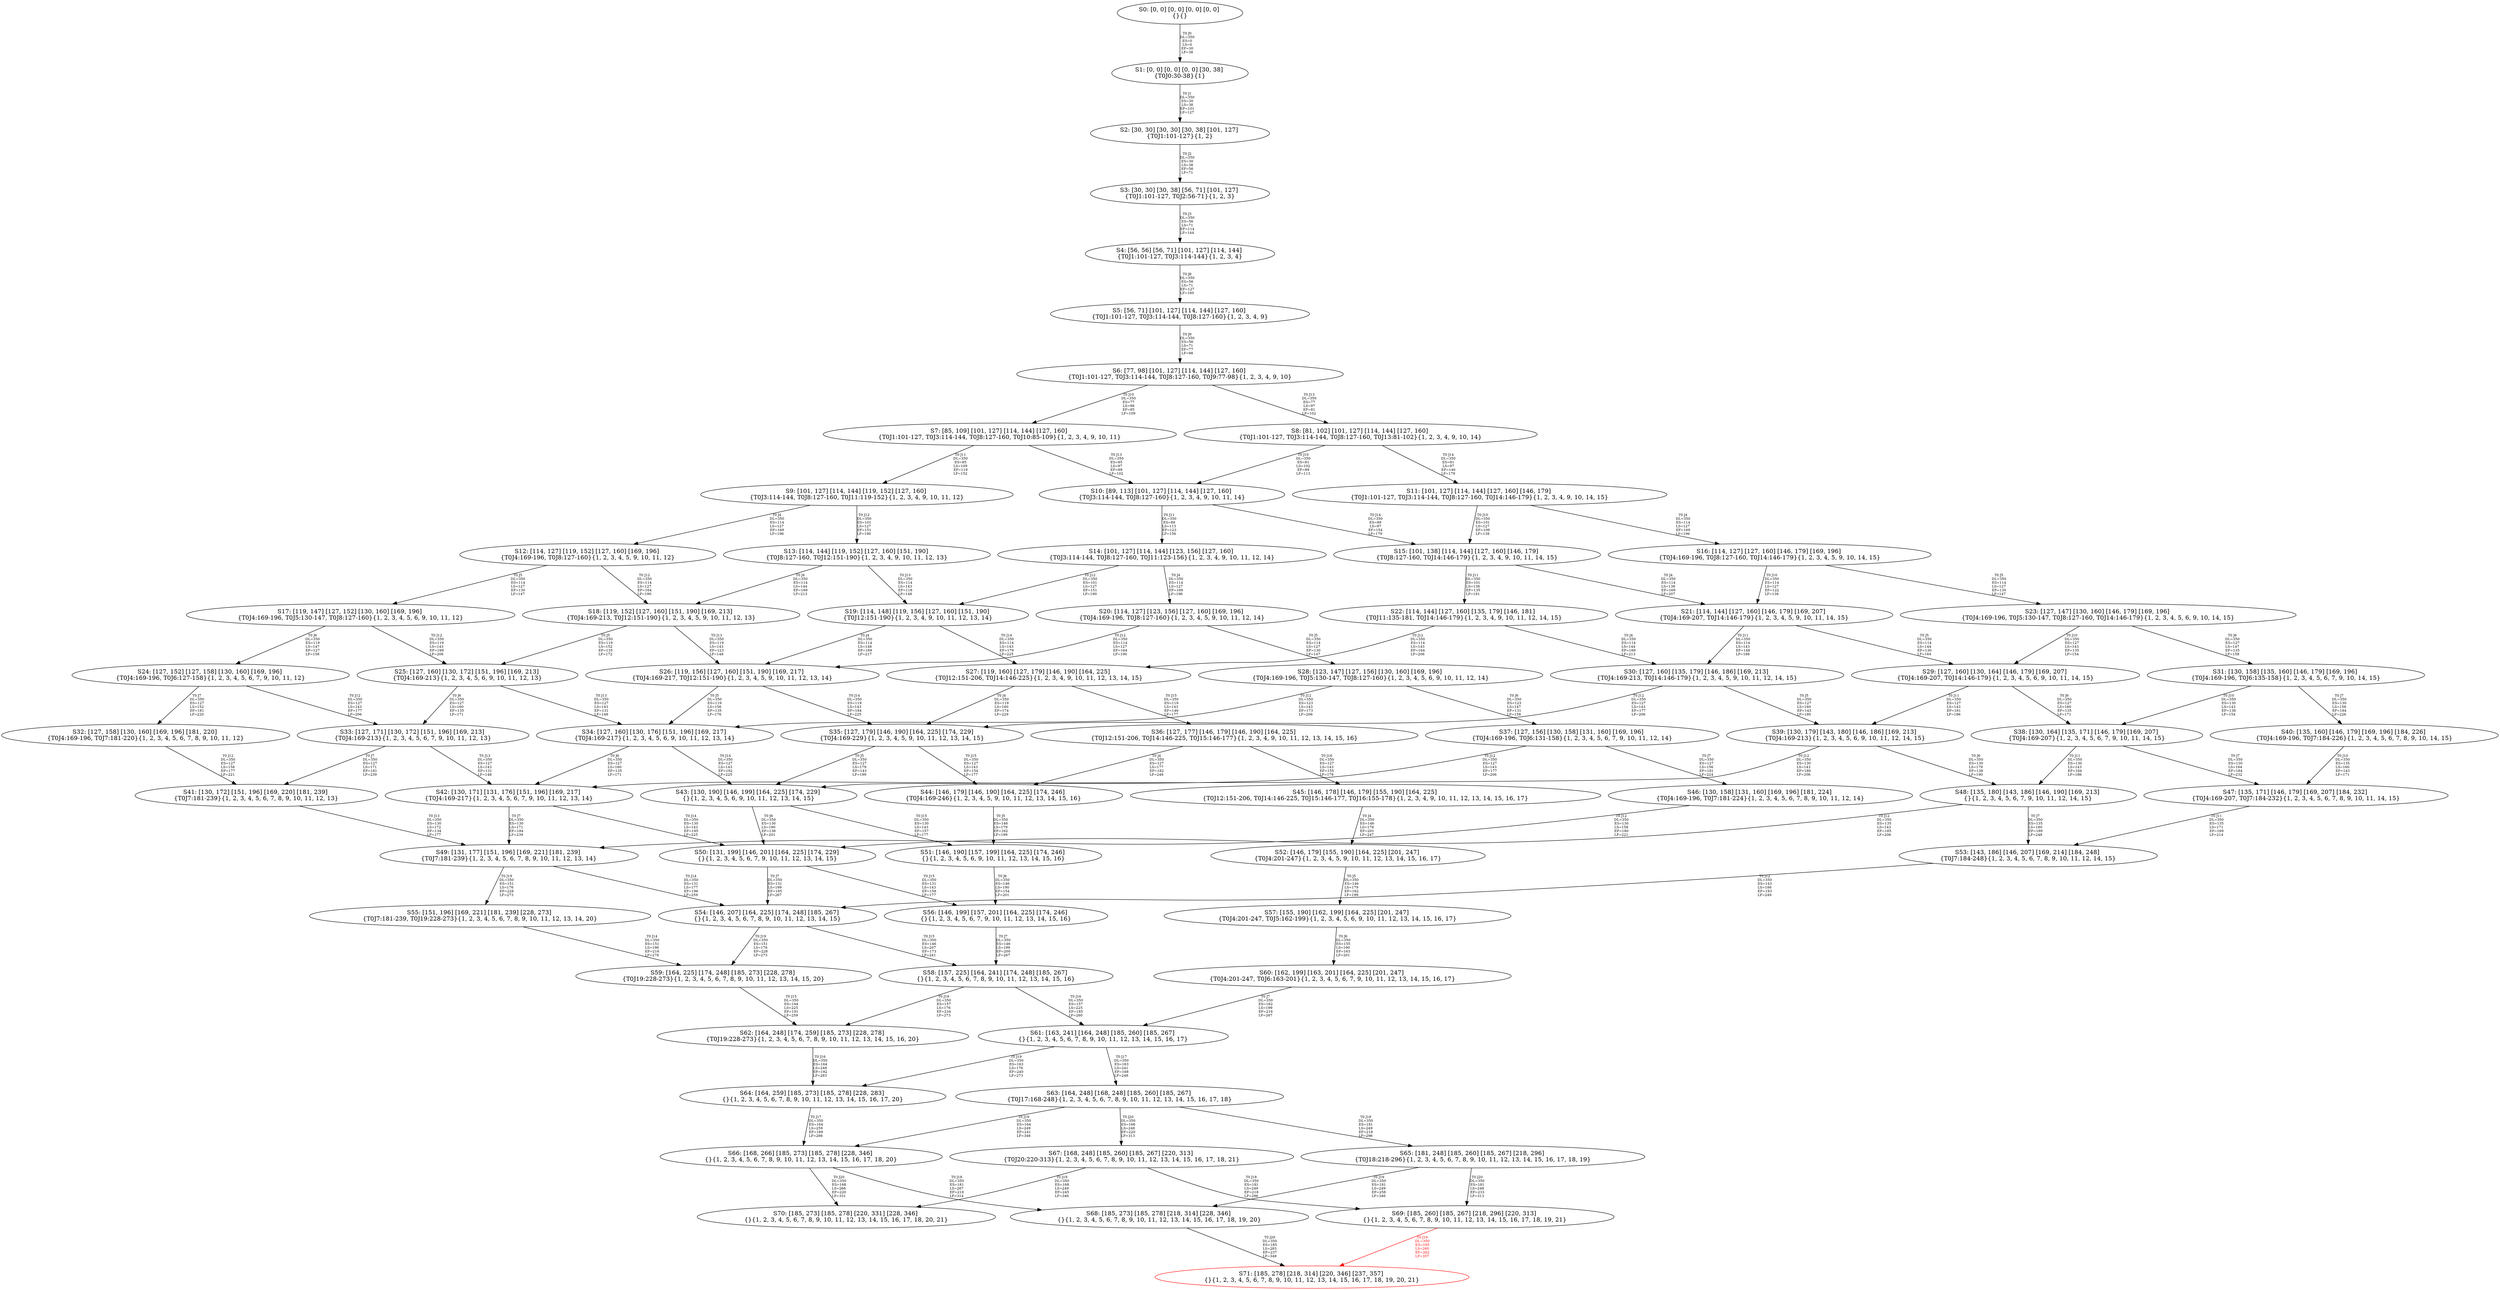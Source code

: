 digraph {
	S0[label="S0: [0, 0] [0, 0] [0, 0] [0, 0] \n{}{}"];
	S1[label="S1: [0, 0] [0, 0] [0, 0] [30, 38] \n{T0J0:30-38}{1}"];
	S2[label="S2: [30, 30] [30, 30] [30, 38] [101, 127] \n{T0J1:101-127}{1, 2}"];
	S3[label="S3: [30, 30] [30, 38] [56, 71] [101, 127] \n{T0J1:101-127, T0J2:56-71}{1, 2, 3}"];
	S4[label="S4: [56, 56] [56, 71] [101, 127] [114, 144] \n{T0J1:101-127, T0J3:114-144}{1, 2, 3, 4}"];
	S5[label="S5: [56, 71] [101, 127] [114, 144] [127, 160] \n{T0J1:101-127, T0J3:114-144, T0J8:127-160}{1, 2, 3, 4, 9}"];
	S6[label="S6: [77, 98] [101, 127] [114, 144] [127, 160] \n{T0J1:101-127, T0J3:114-144, T0J8:127-160, T0J9:77-98}{1, 2, 3, 4, 9, 10}"];
	S7[label="S7: [85, 109] [101, 127] [114, 144] [127, 160] \n{T0J1:101-127, T0J3:114-144, T0J8:127-160, T0J10:85-109}{1, 2, 3, 4, 9, 10, 11}"];
	S8[label="S8: [81, 102] [101, 127] [114, 144] [127, 160] \n{T0J1:101-127, T0J3:114-144, T0J8:127-160, T0J13:81-102}{1, 2, 3, 4, 9, 10, 14}"];
	S9[label="S9: [101, 127] [114, 144] [119, 152] [127, 160] \n{T0J3:114-144, T0J8:127-160, T0J11:119-152}{1, 2, 3, 4, 9, 10, 11, 12}"];
	S10[label="S10: [89, 113] [101, 127] [114, 144] [127, 160] \n{T0J3:114-144, T0J8:127-160}{1, 2, 3, 4, 9, 10, 11, 14}"];
	S11[label="S11: [101, 127] [114, 144] [127, 160] [146, 179] \n{T0J1:101-127, T0J3:114-144, T0J8:127-160, T0J14:146-179}{1, 2, 3, 4, 9, 10, 14, 15}"];
	S12[label="S12: [114, 127] [119, 152] [127, 160] [169, 196] \n{T0J4:169-196, T0J8:127-160}{1, 2, 3, 4, 5, 9, 10, 11, 12}"];
	S13[label="S13: [114, 144] [119, 152] [127, 160] [151, 190] \n{T0J8:127-160, T0J12:151-190}{1, 2, 3, 4, 9, 10, 11, 12, 13}"];
	S14[label="S14: [101, 127] [114, 144] [123, 156] [127, 160] \n{T0J3:114-144, T0J8:127-160, T0J11:123-156}{1, 2, 3, 4, 9, 10, 11, 12, 14}"];
	S15[label="S15: [101, 138] [114, 144] [127, 160] [146, 179] \n{T0J8:127-160, T0J14:146-179}{1, 2, 3, 4, 9, 10, 11, 14, 15}"];
	S16[label="S16: [114, 127] [127, 160] [146, 179] [169, 196] \n{T0J4:169-196, T0J8:127-160, T0J14:146-179}{1, 2, 3, 4, 5, 9, 10, 14, 15}"];
	S17[label="S17: [119, 147] [127, 152] [130, 160] [169, 196] \n{T0J4:169-196, T0J5:130-147, T0J8:127-160}{1, 2, 3, 4, 5, 6, 9, 10, 11, 12}"];
	S18[label="S18: [119, 152] [127, 160] [151, 190] [169, 213] \n{T0J4:169-213, T0J12:151-190}{1, 2, 3, 4, 5, 9, 10, 11, 12, 13}"];
	S19[label="S19: [114, 148] [119, 156] [127, 160] [151, 190] \n{T0J12:151-190}{1, 2, 3, 4, 9, 10, 11, 12, 13, 14}"];
	S20[label="S20: [114, 127] [123, 156] [127, 160] [169, 196] \n{T0J4:169-196, T0J8:127-160}{1, 2, 3, 4, 5, 9, 10, 11, 12, 14}"];
	S21[label="S21: [114, 144] [127, 160] [146, 179] [169, 207] \n{T0J4:169-207, T0J14:146-179}{1, 2, 3, 4, 5, 9, 10, 11, 14, 15}"];
	S22[label="S22: [114, 144] [127, 160] [135, 179] [146, 181] \n{T0J11:135-181, T0J14:146-179}{1, 2, 3, 4, 9, 10, 11, 12, 14, 15}"];
	S23[label="S23: [127, 147] [130, 160] [146, 179] [169, 196] \n{T0J4:169-196, T0J5:130-147, T0J8:127-160, T0J14:146-179}{1, 2, 3, 4, 5, 6, 9, 10, 14, 15}"];
	S24[label="S24: [127, 152] [127, 158] [130, 160] [169, 196] \n{T0J4:169-196, T0J6:127-158}{1, 2, 3, 4, 5, 6, 7, 9, 10, 11, 12}"];
	S25[label="S25: [127, 160] [130, 172] [151, 196] [169, 213] \n{T0J4:169-213}{1, 2, 3, 4, 5, 6, 9, 10, 11, 12, 13}"];
	S26[label="S26: [119, 156] [127, 160] [151, 190] [169, 217] \n{T0J4:169-217, T0J12:151-190}{1, 2, 3, 4, 5, 9, 10, 11, 12, 13, 14}"];
	S27[label="S27: [119, 160] [127, 179] [146, 190] [164, 225] \n{T0J12:151-206, T0J14:146-225}{1, 2, 3, 4, 9, 10, 11, 12, 13, 14, 15}"];
	S28[label="S28: [123, 147] [127, 156] [130, 160] [169, 196] \n{T0J4:169-196, T0J5:130-147, T0J8:127-160}{1, 2, 3, 4, 5, 6, 9, 10, 11, 12, 14}"];
	S29[label="S29: [127, 160] [130, 164] [146, 179] [169, 207] \n{T0J4:169-207, T0J14:146-179}{1, 2, 3, 4, 5, 6, 9, 10, 11, 14, 15}"];
	S30[label="S30: [127, 160] [135, 179] [146, 186] [169, 213] \n{T0J4:169-213, T0J14:146-179}{1, 2, 3, 4, 5, 9, 10, 11, 12, 14, 15}"];
	S31[label="S31: [130, 158] [135, 160] [146, 179] [169, 196] \n{T0J4:169-196, T0J6:135-158}{1, 2, 3, 4, 5, 6, 7, 9, 10, 14, 15}"];
	S32[label="S32: [127, 158] [130, 160] [169, 196] [181, 220] \n{T0J4:169-196, T0J7:181-220}{1, 2, 3, 4, 5, 6, 7, 8, 9, 10, 11, 12}"];
	S33[label="S33: [127, 171] [130, 172] [151, 196] [169, 213] \n{T0J4:169-213}{1, 2, 3, 4, 5, 6, 7, 9, 10, 11, 12, 13}"];
	S34[label="S34: [127, 160] [130, 176] [151, 196] [169, 217] \n{T0J4:169-217}{1, 2, 3, 4, 5, 6, 9, 10, 11, 12, 13, 14}"];
	S35[label="S35: [127, 179] [146, 190] [164, 225] [174, 229] \n{T0J4:169-229}{1, 2, 3, 4, 5, 9, 10, 11, 12, 13, 14, 15}"];
	S36[label="S36: [127, 177] [146, 179] [146, 190] [164, 225] \n{T0J12:151-206, T0J14:146-225, T0J15:146-177}{1, 2, 3, 4, 9, 10, 11, 12, 13, 14, 15, 16}"];
	S37[label="S37: [127, 156] [130, 158] [131, 160] [169, 196] \n{T0J4:169-196, T0J6:131-158}{1, 2, 3, 4, 5, 6, 7, 9, 10, 11, 12, 14}"];
	S38[label="S38: [130, 164] [135, 171] [146, 179] [169, 207] \n{T0J4:169-207}{1, 2, 3, 4, 5, 6, 7, 9, 10, 11, 14, 15}"];
	S39[label="S39: [130, 179] [143, 180] [146, 186] [169, 213] \n{T0J4:169-213}{1, 2, 3, 4, 5, 6, 9, 10, 11, 12, 14, 15}"];
	S40[label="S40: [135, 160] [146, 179] [169, 196] [184, 226] \n{T0J4:169-196, T0J7:184-226}{1, 2, 3, 4, 5, 6, 7, 8, 9, 10, 14, 15}"];
	S41[label="S41: [130, 172] [151, 196] [169, 220] [181, 239] \n{T0J7:181-239}{1, 2, 3, 4, 5, 6, 7, 8, 9, 10, 11, 12, 13}"];
	S42[label="S42: [130, 171] [131, 176] [151, 196] [169, 217] \n{T0J4:169-217}{1, 2, 3, 4, 5, 6, 7, 9, 10, 11, 12, 13, 14}"];
	S43[label="S43: [130, 190] [146, 199] [164, 225] [174, 229] \n{}{1, 2, 3, 4, 5, 6, 9, 10, 11, 12, 13, 14, 15}"];
	S44[label="S44: [146, 179] [146, 190] [164, 225] [174, 246] \n{T0J4:169-246}{1, 2, 3, 4, 5, 9, 10, 11, 12, 13, 14, 15, 16}"];
	S45[label="S45: [146, 178] [146, 179] [155, 190] [164, 225] \n{T0J12:151-206, T0J14:146-225, T0J15:146-177, T0J16:155-178}{1, 2, 3, 4, 9, 10, 11, 12, 13, 14, 15, 16, 17}"];
	S46[label="S46: [130, 158] [131, 160] [169, 196] [181, 224] \n{T0J4:169-196, T0J7:181-224}{1, 2, 3, 4, 5, 6, 7, 8, 9, 10, 11, 12, 14}"];
	S47[label="S47: [135, 171] [146, 179] [169, 207] [184, 232] \n{T0J4:169-207, T0J7:184-232}{1, 2, 3, 4, 5, 6, 7, 8, 9, 10, 11, 14, 15}"];
	S48[label="S48: [135, 180] [143, 186] [146, 190] [169, 213] \n{}{1, 2, 3, 4, 5, 6, 7, 9, 10, 11, 12, 14, 15}"];
	S49[label="S49: [131, 177] [151, 196] [169, 221] [181, 239] \n{T0J7:181-239}{1, 2, 3, 4, 5, 6, 7, 8, 9, 10, 11, 12, 13, 14}"];
	S50[label="S50: [131, 199] [146, 201] [164, 225] [174, 229] \n{}{1, 2, 3, 4, 5, 6, 7, 9, 10, 11, 12, 13, 14, 15}"];
	S51[label="S51: [146, 190] [157, 199] [164, 225] [174, 246] \n{}{1, 2, 3, 4, 5, 6, 9, 10, 11, 12, 13, 14, 15, 16}"];
	S52[label="S52: [146, 179] [155, 190] [164, 225] [201, 247] \n{T0J4:201-247}{1, 2, 3, 4, 5, 9, 10, 11, 12, 13, 14, 15, 16, 17}"];
	S53[label="S53: [143, 186] [146, 207] [169, 214] [184, 248] \n{T0J7:184-248}{1, 2, 3, 4, 5, 6, 7, 8, 9, 10, 11, 12, 14, 15}"];
	S54[label="S54: [146, 207] [164, 225] [174, 248] [185, 267] \n{}{1, 2, 3, 4, 5, 6, 7, 8, 9, 10, 11, 12, 13, 14, 15}"];
	S55[label="S55: [151, 196] [169, 221] [181, 239] [228, 273] \n{T0J7:181-239, T0J19:228-273}{1, 2, 3, 4, 5, 6, 7, 8, 9, 10, 11, 12, 13, 14, 20}"];
	S56[label="S56: [146, 199] [157, 201] [164, 225] [174, 246] \n{}{1, 2, 3, 4, 5, 6, 7, 9, 10, 11, 12, 13, 14, 15, 16}"];
	S57[label="S57: [155, 190] [162, 199] [164, 225] [201, 247] \n{T0J4:201-247, T0J5:162-199}{1, 2, 3, 4, 5, 6, 9, 10, 11, 12, 13, 14, 15, 16, 17}"];
	S58[label="S58: [157, 225] [164, 241] [174, 248] [185, 267] \n{}{1, 2, 3, 4, 5, 6, 7, 8, 9, 10, 11, 12, 13, 14, 15, 16}"];
	S59[label="S59: [164, 225] [174, 248] [185, 273] [228, 278] \n{T0J19:228-273}{1, 2, 3, 4, 5, 6, 7, 8, 9, 10, 11, 12, 13, 14, 15, 20}"];
	S60[label="S60: [162, 199] [163, 201] [164, 225] [201, 247] \n{T0J4:201-247, T0J6:163-201}{1, 2, 3, 4, 5, 6, 7, 9, 10, 11, 12, 13, 14, 15, 16, 17}"];
	S61[label="S61: [163, 241] [164, 248] [185, 260] [185, 267] \n{}{1, 2, 3, 4, 5, 6, 7, 8, 9, 10, 11, 12, 13, 14, 15, 16, 17}"];
	S62[label="S62: [164, 248] [174, 259] [185, 273] [228, 278] \n{T0J19:228-273}{1, 2, 3, 4, 5, 6, 7, 8, 9, 10, 11, 12, 13, 14, 15, 16, 20}"];
	S63[label="S63: [164, 248] [168, 248] [185, 260] [185, 267] \n{T0J17:168-248}{1, 2, 3, 4, 5, 6, 7, 8, 9, 10, 11, 12, 13, 14, 15, 16, 17, 18}"];
	S64[label="S64: [164, 259] [185, 273] [185, 278] [228, 283] \n{}{1, 2, 3, 4, 5, 6, 7, 8, 9, 10, 11, 12, 13, 14, 15, 16, 17, 20}"];
	S65[label="S65: [181, 248] [185, 260] [185, 267] [218, 296] \n{T0J18:218-296}{1, 2, 3, 4, 5, 6, 7, 8, 9, 10, 11, 12, 13, 14, 15, 16, 17, 18, 19}"];
	S66[label="S66: [168, 266] [185, 273] [185, 278] [228, 346] \n{}{1, 2, 3, 4, 5, 6, 7, 8, 9, 10, 11, 12, 13, 14, 15, 16, 17, 18, 20}"];
	S67[label="S67: [168, 248] [185, 260] [185, 267] [220, 313] \n{T0J20:220-313}{1, 2, 3, 4, 5, 6, 7, 8, 9, 10, 11, 12, 13, 14, 15, 16, 17, 18, 21}"];
	S68[label="S68: [185, 273] [185, 278] [218, 314] [228, 346] \n{}{1, 2, 3, 4, 5, 6, 7, 8, 9, 10, 11, 12, 13, 14, 15, 16, 17, 18, 19, 20}"];
	S69[label="S69: [185, 260] [185, 267] [218, 296] [220, 313] \n{}{1, 2, 3, 4, 5, 6, 7, 8, 9, 10, 11, 12, 13, 14, 15, 16, 17, 18, 19, 21}"];
	S70[label="S70: [185, 273] [185, 278] [220, 331] [228, 346] \n{}{1, 2, 3, 4, 5, 6, 7, 8, 9, 10, 11, 12, 13, 14, 15, 16, 17, 18, 20, 21}"];
	S71[label="S71: [185, 278] [218, 314] [220, 346] [237, 357] \n{}{1, 2, 3, 4, 5, 6, 7, 8, 9, 10, 11, 12, 13, 14, 15, 16, 17, 18, 19, 20, 21}"];
	S0 -> S1[label="T0 J0\nDL=350\nES=0\nLS=0\nEF=30\nLF=38",fontsize=8];
	S1 -> S2[label="T0 J1\nDL=350\nES=30\nLS=38\nEF=101\nLF=127",fontsize=8];
	S2 -> S3[label="T0 J2\nDL=350\nES=30\nLS=38\nEF=56\nLF=71",fontsize=8];
	S3 -> S4[label="T0 J3\nDL=350\nES=56\nLS=71\nEF=114\nLF=144",fontsize=8];
	S4 -> S5[label="T0 J8\nDL=350\nES=56\nLS=71\nEF=127\nLF=160",fontsize=8];
	S5 -> S6[label="T0 J9\nDL=350\nES=56\nLS=71\nEF=77\nLF=98",fontsize=8];
	S6 -> S7[label="T0 J10\nDL=350\nES=77\nLS=98\nEF=85\nLF=109",fontsize=8];
	S6 -> S8[label="T0 J13\nDL=350\nES=77\nLS=97\nEF=81\nLF=102",fontsize=8];
	S7 -> S9[label="T0 J11\nDL=350\nES=85\nLS=109\nEF=119\nLF=152",fontsize=8];
	S7 -> S10[label="T0 J13\nDL=350\nES=85\nLS=97\nEF=89\nLF=102",fontsize=8];
	S8 -> S10[label="T0 J10\nDL=350\nES=81\nLS=102\nEF=89\nLF=113",fontsize=8];
	S8 -> S11[label="T0 J14\nDL=350\nES=81\nLS=97\nEF=146\nLF=179",fontsize=8];
	S9 -> S12[label="T0 J4\nDL=350\nES=114\nLS=127\nEF=169\nLF=196",fontsize=8];
	S9 -> S13[label="T0 J12\nDL=350\nES=101\nLS=127\nEF=151\nLF=190",fontsize=8];
	S10 -> S14[label="T0 J11\nDL=350\nES=89\nLS=113\nEF=123\nLF=156",fontsize=8];
	S10 -> S15[label="T0 J14\nDL=350\nES=89\nLS=97\nEF=154\nLF=179",fontsize=8];
	S11 -> S16[label="T0 J4\nDL=350\nES=114\nLS=127\nEF=169\nLF=196",fontsize=8];
	S11 -> S15[label="T0 J10\nDL=350\nES=101\nLS=127\nEF=109\nLF=138",fontsize=8];
	S12 -> S17[label="T0 J5\nDL=350\nES=114\nLS=127\nEF=130\nLF=147",fontsize=8];
	S12 -> S18[label="T0 J12\nDL=350\nES=114\nLS=127\nEF=164\nLF=190",fontsize=8];
	S13 -> S18[label="T0 J4\nDL=350\nES=114\nLS=144\nEF=169\nLF=213",fontsize=8];
	S13 -> S19[label="T0 J13\nDL=350\nES=114\nLS=143\nEF=118\nLF=148",fontsize=8];
	S14 -> S20[label="T0 J4\nDL=350\nES=114\nLS=127\nEF=169\nLF=196",fontsize=8];
	S14 -> S19[label="T0 J12\nDL=350\nES=101\nLS=127\nEF=151\nLF=190",fontsize=8];
	S15 -> S21[label="T0 J4\nDL=350\nES=114\nLS=138\nEF=169\nLF=207",fontsize=8];
	S15 -> S22[label="T0 J11\nDL=350\nES=101\nLS=138\nEF=135\nLF=181",fontsize=8];
	S16 -> S23[label="T0 J5\nDL=350\nES=114\nLS=127\nEF=130\nLF=147",fontsize=8];
	S16 -> S21[label="T0 J10\nDL=350\nES=114\nLS=127\nEF=122\nLF=138",fontsize=8];
	S17 -> S24[label="T0 J6\nDL=350\nES=119\nLS=147\nEF=127\nLF=158",fontsize=8];
	S17 -> S25[label="T0 J12\nDL=350\nES=119\nLS=143\nEF=169\nLF=206",fontsize=8];
	S18 -> S25[label="T0 J5\nDL=350\nES=119\nLS=152\nEF=135\nLF=172",fontsize=8];
	S18 -> S26[label="T0 J13\nDL=350\nES=119\nLS=143\nEF=123\nLF=148",fontsize=8];
	S19 -> S26[label="T0 J4\nDL=350\nES=114\nLS=148\nEF=169\nLF=217",fontsize=8];
	S19 -> S27[label="T0 J14\nDL=350\nES=114\nLS=143\nEF=179\nLF=225",fontsize=8];
	S20 -> S28[label="T0 J5\nDL=350\nES=114\nLS=127\nEF=130\nLF=147",fontsize=8];
	S20 -> S26[label="T0 J12\nDL=350\nES=114\nLS=127\nEF=164\nLF=190",fontsize=8];
	S21 -> S29[label="T0 J5\nDL=350\nES=114\nLS=144\nEF=130\nLF=164",fontsize=8];
	S21 -> S30[label="T0 J11\nDL=350\nES=114\nLS=143\nEF=148\nLF=186",fontsize=8];
	S22 -> S30[label="T0 J4\nDL=350\nES=114\nLS=144\nEF=169\nLF=213",fontsize=8];
	S22 -> S27[label="T0 J12\nDL=350\nES=114\nLS=143\nEF=164\nLF=206",fontsize=8];
	S23 -> S31[label="T0 J6\nDL=350\nES=127\nLS=147\nEF=135\nLF=158",fontsize=8];
	S23 -> S29[label="T0 J10\nDL=350\nES=127\nLS=143\nEF=135\nLF=154",fontsize=8];
	S24 -> S32[label="T0 J7\nDL=350\nES=127\nLS=152\nEF=181\nLF=220",fontsize=8];
	S24 -> S33[label="T0 J12\nDL=350\nES=127\nLS=143\nEF=177\nLF=206",fontsize=8];
	S25 -> S33[label="T0 J6\nDL=350\nES=127\nLS=160\nEF=135\nLF=171",fontsize=8];
	S25 -> S34[label="T0 J13\nDL=350\nES=127\nLS=143\nEF=131\nLF=148",fontsize=8];
	S26 -> S34[label="T0 J5\nDL=350\nES=119\nLS=156\nEF=135\nLF=176",fontsize=8];
	S26 -> S35[label="T0 J14\nDL=350\nES=119\nLS=143\nEF=184\nLF=225",fontsize=8];
	S27 -> S35[label="T0 J4\nDL=350\nES=119\nLS=160\nEF=174\nLF=229",fontsize=8];
	S27 -> S36[label="T0 J15\nDL=350\nES=119\nLS=143\nEF=146\nLF=177",fontsize=8];
	S28 -> S37[label="T0 J6\nDL=350\nES=123\nLS=147\nEF=131\nLF=158",fontsize=8];
	S28 -> S34[label="T0 J12\nDL=350\nES=123\nLS=143\nEF=173\nLF=206",fontsize=8];
	S29 -> S38[label="T0 J6\nDL=350\nES=127\nLS=160\nEF=135\nLF=171",fontsize=8];
	S29 -> S39[label="T0 J11\nDL=350\nES=127\nLS=143\nEF=161\nLF=186",fontsize=8];
	S30 -> S39[label="T0 J5\nDL=350\nES=127\nLS=160\nEF=143\nLF=180",fontsize=8];
	S30 -> S35[label="T0 J12\nDL=350\nES=127\nLS=143\nEF=177\nLF=206",fontsize=8];
	S31 -> S40[label="T0 J7\nDL=350\nES=130\nLS=158\nEF=184\nLF=226",fontsize=8];
	S31 -> S38[label="T0 J10\nDL=350\nES=130\nLS=143\nEF=138\nLF=154",fontsize=8];
	S32 -> S41[label="T0 J12\nDL=350\nES=127\nLS=158\nEF=177\nLF=221",fontsize=8];
	S33 -> S41[label="T0 J7\nDL=350\nES=127\nLS=171\nEF=181\nLF=239",fontsize=8];
	S33 -> S42[label="T0 J13\nDL=350\nES=127\nLS=143\nEF=131\nLF=148",fontsize=8];
	S34 -> S42[label="T0 J6\nDL=350\nES=127\nLS=160\nEF=135\nLF=171",fontsize=8];
	S34 -> S43[label="T0 J14\nDL=350\nES=127\nLS=143\nEF=192\nLF=225",fontsize=8];
	S35 -> S43[label="T0 J5\nDL=350\nES=127\nLS=179\nEF=143\nLF=199",fontsize=8];
	S35 -> S44[label="T0 J15\nDL=350\nES=127\nLS=143\nEF=154\nLF=177",fontsize=8];
	S36 -> S44[label="T0 J4\nDL=350\nES=127\nLS=177\nEF=182\nLF=246",fontsize=8];
	S36 -> S45[label="T0 J16\nDL=350\nES=127\nLS=143\nEF=155\nLF=178",fontsize=8];
	S37 -> S46[label="T0 J7\nDL=350\nES=127\nLS=156\nEF=181\nLF=224",fontsize=8];
	S37 -> S42[label="T0 J12\nDL=350\nES=127\nLS=143\nEF=177\nLF=206",fontsize=8];
	S38 -> S47[label="T0 J7\nDL=350\nES=130\nLS=164\nEF=184\nLF=232",fontsize=8];
	S38 -> S48[label="T0 J11\nDL=350\nES=130\nLS=143\nEF=164\nLF=186",fontsize=8];
	S39 -> S48[label="T0 J6\nDL=350\nES=130\nLS=179\nEF=138\nLF=190",fontsize=8];
	S39 -> S43[label="T0 J12\nDL=350\nES=130\nLS=143\nEF=180\nLF=206",fontsize=8];
	S40 -> S47[label="T0 J10\nDL=350\nES=135\nLS=160\nEF=143\nLF=171",fontsize=8];
	S41 -> S49[label="T0 J13\nDL=350\nES=130\nLS=172\nEF=134\nLF=177",fontsize=8];
	S42 -> S49[label="T0 J7\nDL=350\nES=130\nLS=171\nEF=184\nLF=239",fontsize=8];
	S42 -> S50[label="T0 J14\nDL=350\nES=130\nLS=143\nEF=195\nLF=225",fontsize=8];
	S43 -> S50[label="T0 J6\nDL=350\nES=130\nLS=190\nEF=138\nLF=201",fontsize=8];
	S43 -> S51[label="T0 J15\nDL=350\nES=130\nLS=143\nEF=157\nLF=177",fontsize=8];
	S44 -> S51[label="T0 J5\nDL=350\nES=146\nLS=179\nEF=162\nLF=199",fontsize=8];
	S45 -> S52[label="T0 J4\nDL=350\nES=146\nLS=178\nEF=201\nLF=247",fontsize=8];
	S46 -> S49[label="T0 J12\nDL=350\nES=130\nLS=158\nEF=180\nLF=221",fontsize=8];
	S47 -> S53[label="T0 J11\nDL=350\nES=135\nLS=171\nEF=169\nLF=214",fontsize=8];
	S48 -> S53[label="T0 J7\nDL=350\nES=135\nLS=180\nEF=189\nLF=248",fontsize=8];
	S48 -> S50[label="T0 J12\nDL=350\nES=135\nLS=143\nEF=185\nLF=206",fontsize=8];
	S49 -> S54[label="T0 J14\nDL=350\nES=131\nLS=177\nEF=196\nLF=259",fontsize=8];
	S49 -> S55[label="T0 J19\nDL=350\nES=151\nLS=176\nEF=228\nLF=273",fontsize=8];
	S50 -> S54[label="T0 J7\nDL=350\nES=131\nLS=199\nEF=185\nLF=267",fontsize=8];
	S50 -> S56[label="T0 J15\nDL=350\nES=131\nLS=143\nEF=158\nLF=177",fontsize=8];
	S51 -> S56[label="T0 J6\nDL=350\nES=146\nLS=190\nEF=154\nLF=201",fontsize=8];
	S52 -> S57[label="T0 J5\nDL=350\nES=146\nLS=179\nEF=162\nLF=199",fontsize=8];
	S53 -> S54[label="T0 J12\nDL=350\nES=143\nLS=186\nEF=193\nLF=249",fontsize=8];
	S54 -> S58[label="T0 J15\nDL=350\nES=146\nLS=207\nEF=173\nLF=241",fontsize=8];
	S54 -> S59[label="T0 J19\nDL=350\nES=151\nLS=176\nEF=228\nLF=273",fontsize=8];
	S55 -> S59[label="T0 J14\nDL=350\nES=151\nLS=196\nEF=216\nLF=278",fontsize=8];
	S56 -> S58[label="T0 J7\nDL=350\nES=146\nLS=199\nEF=200\nLF=267",fontsize=8];
	S57 -> S60[label="T0 J6\nDL=350\nES=155\nLS=190\nEF=163\nLF=201",fontsize=8];
	S58 -> S61[label="T0 J16\nDL=350\nES=157\nLS=225\nEF=185\nLF=260",fontsize=8];
	S58 -> S62[label="T0 J19\nDL=350\nES=157\nLS=176\nEF=234\nLF=273",fontsize=8];
	S59 -> S62[label="T0 J15\nDL=350\nES=164\nLS=225\nEF=191\nLF=259",fontsize=8];
	S60 -> S61[label="T0 J7\nDL=350\nES=162\nLS=199\nEF=216\nLF=267",fontsize=8];
	S61 -> S63[label="T0 J17\nDL=350\nES=163\nLS=241\nEF=168\nLF=248",fontsize=8];
	S61 -> S64[label="T0 J19\nDL=350\nES=163\nLS=176\nEF=240\nLF=273",fontsize=8];
	S62 -> S64[label="T0 J16\nDL=350\nES=164\nLS=248\nEF=192\nLF=283",fontsize=8];
	S63 -> S65[label="T0 J18\nDL=350\nES=181\nLS=249\nEF=218\nLF=296",fontsize=8];
	S63 -> S66[label="T0 J19\nDL=350\nES=164\nLS=249\nEF=241\nLF=346",fontsize=8];
	S63 -> S67[label="T0 J20\nDL=350\nES=168\nLS=248\nEF=220\nLF=313",fontsize=8];
	S64 -> S66[label="T0 J17\nDL=350\nES=164\nLS=259\nEF=169\nLF=266",fontsize=8];
	S65 -> S68[label="T0 J19\nDL=350\nES=181\nLS=249\nEF=258\nLF=346",fontsize=8];
	S65 -> S69[label="T0 J20\nDL=350\nES=181\nLS=248\nEF=233\nLF=313",fontsize=8];
	S66 -> S68[label="T0 J18\nDL=350\nES=181\nLS=267\nEF=218\nLF=314",fontsize=8];
	S66 -> S70[label="T0 J20\nDL=350\nES=168\nLS=266\nEF=220\nLF=331",fontsize=8];
	S67 -> S69[label="T0 J18\nDL=350\nES=181\nLS=249\nEF=218\nLF=296",fontsize=8];
	S67 -> S70[label="T0 J19\nDL=350\nES=168\nLS=249\nEF=245\nLF=346",fontsize=8];
	S68 -> S71[label="T0 J20\nDL=350\nES=185\nLS=283\nEF=237\nLF=348",fontsize=8];
	S69 -> S71[label="T0 J19\nDL=350\nES=185\nLS=260\nEF=262\nLF=357",color=Red,fontcolor=Red,fontsize=8];
S71[color=Red];
}

